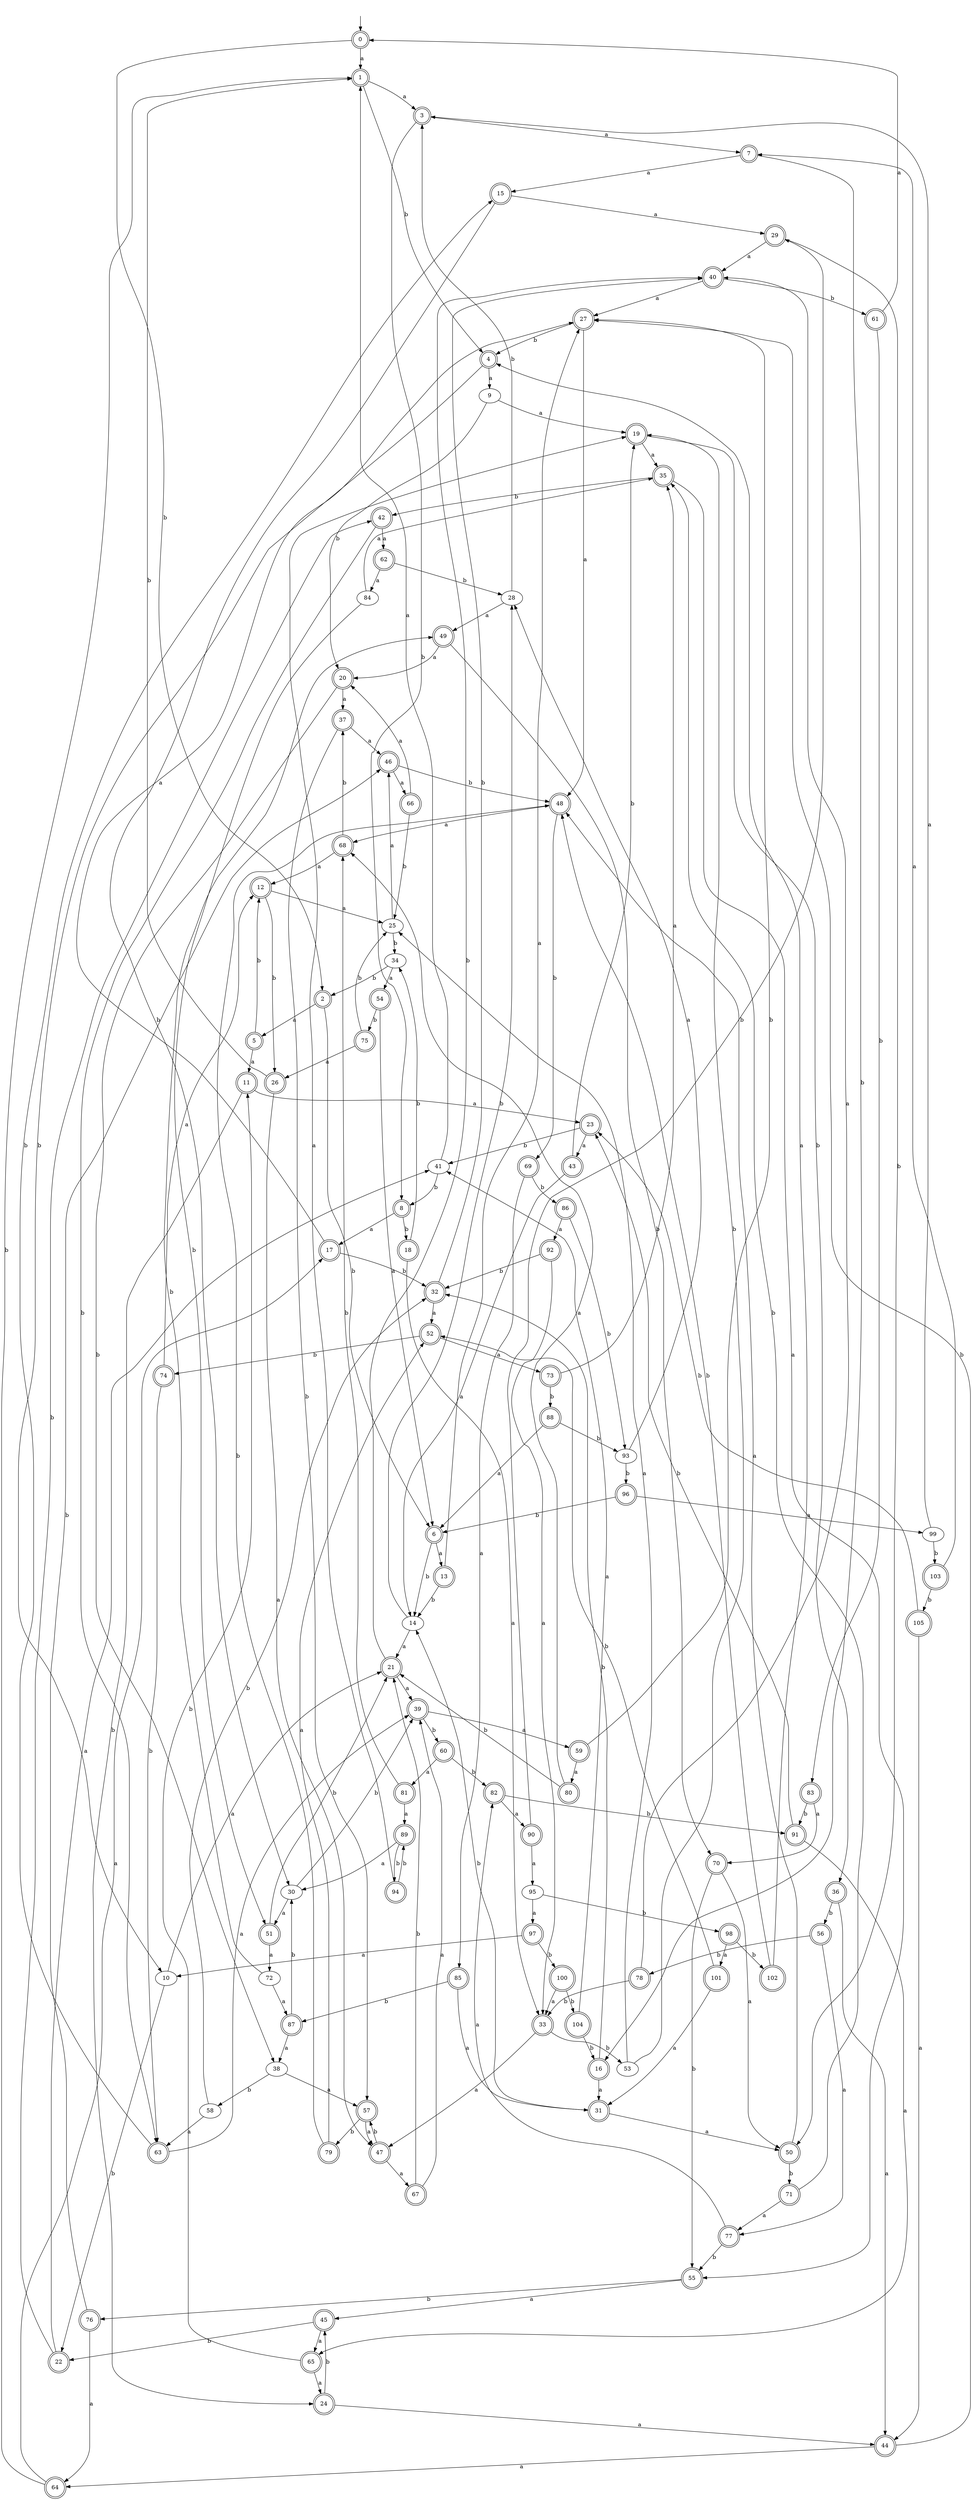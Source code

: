 digraph RandomDFA {
  __start0 [label="", shape=none];
  __start0 -> 0 [label=""];
  0 [shape=circle] [shape=doublecircle]
  0 -> 1 [label="a"]
  0 -> 2 [label="b"]
  1 [shape=doublecircle]
  1 -> 3 [label="a"]
  1 -> 4 [label="b"]
  2 [shape=doublecircle]
  2 -> 5 [label="a"]
  2 -> 6 [label="b"]
  3 [shape=doublecircle]
  3 -> 7 [label="a"]
  3 -> 8 [label="b"]
  4 [shape=doublecircle]
  4 -> 9 [label="a"]
  4 -> 10 [label="b"]
  5 [shape=doublecircle]
  5 -> 11 [label="a"]
  5 -> 12 [label="b"]
  6 [shape=doublecircle]
  6 -> 13 [label="a"]
  6 -> 14 [label="b"]
  7 [shape=doublecircle]
  7 -> 15 [label="a"]
  7 -> 16 [label="b"]
  8 [shape=doublecircle]
  8 -> 17 [label="a"]
  8 -> 18 [label="b"]
  9
  9 -> 19 [label="a"]
  9 -> 20 [label="b"]
  10
  10 -> 21 [label="a"]
  10 -> 22 [label="b"]
  11 [shape=doublecircle]
  11 -> 23 [label="a"]
  11 -> 24 [label="b"]
  12 [shape=doublecircle]
  12 -> 25 [label="a"]
  12 -> 26 [label="b"]
  13 [shape=doublecircle]
  13 -> 27 [label="a"]
  13 -> 14 [label="b"]
  14
  14 -> 21 [label="a"]
  14 -> 28 [label="b"]
  15 [shape=doublecircle]
  15 -> 29 [label="a"]
  15 -> 30 [label="b"]
  16 [shape=doublecircle]
  16 -> 31 [label="a"]
  16 -> 32 [label="b"]
  17 [shape=doublecircle]
  17 -> 27 [label="a"]
  17 -> 32 [label="b"]
  18 [shape=doublecircle]
  18 -> 33 [label="a"]
  18 -> 34 [label="b"]
  19 [shape=doublecircle]
  19 -> 35 [label="a"]
  19 -> 36 [label="b"]
  20 [shape=doublecircle]
  20 -> 37 [label="a"]
  20 -> 38 [label="b"]
  21 [shape=doublecircle]
  21 -> 39 [label="a"]
  21 -> 40 [label="b"]
  22 [shape=doublecircle]
  22 -> 41 [label="a"]
  22 -> 42 [label="b"]
  23 [shape=doublecircle]
  23 -> 43 [label="a"]
  23 -> 41 [label="b"]
  24 [shape=doublecircle]
  24 -> 44 [label="a"]
  24 -> 45 [label="b"]
  25
  25 -> 46 [label="a"]
  25 -> 34 [label="b"]
  26 [shape=doublecircle]
  26 -> 47 [label="a"]
  26 -> 1 [label="b"]
  27 [shape=doublecircle]
  27 -> 48 [label="a"]
  27 -> 4 [label="b"]
  28
  28 -> 49 [label="a"]
  28 -> 3 [label="b"]
  29 [shape=doublecircle]
  29 -> 40 [label="a"]
  29 -> 50 [label="b"]
  30
  30 -> 51 [label="a"]
  30 -> 39 [label="b"]
  31 [shape=doublecircle]
  31 -> 50 [label="a"]
  31 -> 14 [label="b"]
  32 [shape=doublecircle]
  32 -> 52 [label="a"]
  32 -> 40 [label="b"]
  33 [shape=doublecircle]
  33 -> 47 [label="a"]
  33 -> 53 [label="b"]
  34
  34 -> 54 [label="a"]
  34 -> 2 [label="b"]
  35 [shape=doublecircle]
  35 -> 55 [label="a"]
  35 -> 42 [label="b"]
  36 [shape=doublecircle]
  36 -> 44 [label="a"]
  36 -> 56 [label="b"]
  37 [shape=doublecircle]
  37 -> 46 [label="a"]
  37 -> 57 [label="b"]
  38
  38 -> 57 [label="a"]
  38 -> 58 [label="b"]
  39 [shape=doublecircle]
  39 -> 59 [label="a"]
  39 -> 60 [label="b"]
  40 [shape=doublecircle]
  40 -> 27 [label="a"]
  40 -> 61 [label="b"]
  41
  41 -> 1 [label="a"]
  41 -> 8 [label="b"]
  42 [shape=doublecircle]
  42 -> 62 [label="a"]
  42 -> 63 [label="b"]
  43 [shape=doublecircle]
  43 -> 14 [label="a"]
  43 -> 19 [label="b"]
  44 [shape=doublecircle]
  44 -> 64 [label="a"]
  44 -> 27 [label="b"]
  45 [shape=doublecircle]
  45 -> 65 [label="a"]
  45 -> 22 [label="b"]
  46 [shape=doublecircle]
  46 -> 66 [label="a"]
  46 -> 48 [label="b"]
  47 [shape=doublecircle]
  47 -> 67 [label="a"]
  47 -> 57 [label="b"]
  48 [shape=doublecircle]
  48 -> 68 [label="a"]
  48 -> 69 [label="b"]
  49 [shape=doublecircle]
  49 -> 20 [label="a"]
  49 -> 70 [label="b"]
  50 [shape=doublecircle]
  50 -> 48 [label="a"]
  50 -> 71 [label="b"]
  51 [shape=doublecircle]
  51 -> 72 [label="a"]
  51 -> 21 [label="b"]
  52 [shape=doublecircle]
  52 -> 73 [label="a"]
  52 -> 74 [label="b"]
  53
  53 -> 25 [label="a"]
  53 -> 19 [label="b"]
  54 [shape=doublecircle]
  54 -> 6 [label="a"]
  54 -> 75 [label="b"]
  55 [shape=doublecircle]
  55 -> 45 [label="a"]
  55 -> 76 [label="b"]
  56 [shape=doublecircle]
  56 -> 77 [label="a"]
  56 -> 78 [label="b"]
  57 [shape=doublecircle]
  57 -> 47 [label="a"]
  57 -> 79 [label="b"]
  58
  58 -> 63 [label="a"]
  58 -> 32 [label="b"]
  59 [shape=doublecircle]
  59 -> 80 [label="a"]
  59 -> 27 [label="b"]
  60 [shape=doublecircle]
  60 -> 81 [label="a"]
  60 -> 82 [label="b"]
  61 [shape=doublecircle]
  61 -> 0 [label="a"]
  61 -> 83 [label="b"]
  62 [shape=doublecircle]
  62 -> 84 [label="a"]
  62 -> 28 [label="b"]
  63 [shape=doublecircle]
  63 -> 39 [label="a"]
  63 -> 15 [label="b"]
  64 [shape=doublecircle]
  64 -> 17 [label="a"]
  64 -> 1 [label="b"]
  65 [shape=doublecircle]
  65 -> 24 [label="a"]
  65 -> 11 [label="b"]
  66 [shape=doublecircle]
  66 -> 20 [label="a"]
  66 -> 25 [label="b"]
  67 [shape=doublecircle]
  67 -> 39 [label="a"]
  67 -> 21 [label="b"]
  68 [shape=doublecircle]
  68 -> 12 [label="a"]
  68 -> 37 [label="b"]
  69 [shape=doublecircle]
  69 -> 85 [label="a"]
  69 -> 86 [label="b"]
  70 [shape=doublecircle]
  70 -> 50 [label="a"]
  70 -> 55 [label="b"]
  71 [shape=doublecircle]
  71 -> 77 [label="a"]
  71 -> 35 [label="b"]
  72
  72 -> 87 [label="a"]
  72 -> 49 [label="b"]
  73 [shape=doublecircle]
  73 -> 35 [label="a"]
  73 -> 88 [label="b"]
  74 [shape=doublecircle]
  74 -> 12 [label="a"]
  74 -> 63 [label="b"]
  75 [shape=doublecircle]
  75 -> 26 [label="a"]
  75 -> 25 [label="b"]
  76 [shape=doublecircle]
  76 -> 64 [label="a"]
  76 -> 46 [label="b"]
  77 [shape=doublecircle]
  77 -> 82 [label="a"]
  77 -> 55 [label="b"]
  78 [shape=doublecircle]
  78 -> 40 [label="a"]
  78 -> 33 [label="b"]
  79 [shape=doublecircle]
  79 -> 52 [label="a"]
  79 -> 48 [label="b"]
  80 [shape=doublecircle]
  80 -> 68 [label="a"]
  80 -> 21 [label="b"]
  81 [shape=doublecircle]
  81 -> 89 [label="a"]
  81 -> 68 [label="b"]
  82 [shape=doublecircle]
  82 -> 90 [label="a"]
  82 -> 91 [label="b"]
  83 [shape=doublecircle]
  83 -> 70 [label="a"]
  83 -> 91 [label="b"]
  84
  84 -> 35 [label="a"]
  84 -> 51 [label="b"]
  85 [shape=doublecircle]
  85 -> 31 [label="a"]
  85 -> 87 [label="b"]
  86 [shape=doublecircle]
  86 -> 92 [label="a"]
  86 -> 93 [label="b"]
  87 [shape=doublecircle]
  87 -> 38 [label="a"]
  87 -> 30 [label="b"]
  88 [shape=doublecircle]
  88 -> 6 [label="a"]
  88 -> 93 [label="b"]
  89 [shape=doublecircle]
  89 -> 30 [label="a"]
  89 -> 94 [label="b"]
  90 [shape=doublecircle]
  90 -> 95 [label="a"]
  90 -> 29 [label="b"]
  91 [shape=doublecircle]
  91 -> 65 [label="a"]
  91 -> 23 [label="b"]
  92 [shape=doublecircle]
  92 -> 33 [label="a"]
  92 -> 32 [label="b"]
  93
  93 -> 28 [label="a"]
  93 -> 96 [label="b"]
  94 [shape=doublecircle]
  94 -> 19 [label="a"]
  94 -> 89 [label="b"]
  95
  95 -> 97 [label="a"]
  95 -> 98 [label="b"]
  96 [shape=doublecircle]
  96 -> 99 [label="a"]
  96 -> 6 [label="b"]
  97 [shape=doublecircle]
  97 -> 10 [label="a"]
  97 -> 100 [label="b"]
  98 [shape=doublecircle]
  98 -> 101 [label="a"]
  98 -> 102 [label="b"]
  99
  99 -> 3 [label="a"]
  99 -> 103 [label="b"]
  100 [shape=doublecircle]
  100 -> 33 [label="a"]
  100 -> 104 [label="b"]
  101 [shape=doublecircle]
  101 -> 31 [label="a"]
  101 -> 52 [label="b"]
  102 [shape=doublecircle]
  102 -> 4 [label="a"]
  102 -> 48 [label="b"]
  103 [shape=doublecircle]
  103 -> 7 [label="a"]
  103 -> 105 [label="b"]
  104 [shape=doublecircle]
  104 -> 41 [label="a"]
  104 -> 16 [label="b"]
  105 [shape=doublecircle]
  105 -> 44 [label="a"]
  105 -> 23 [label="b"]
}
